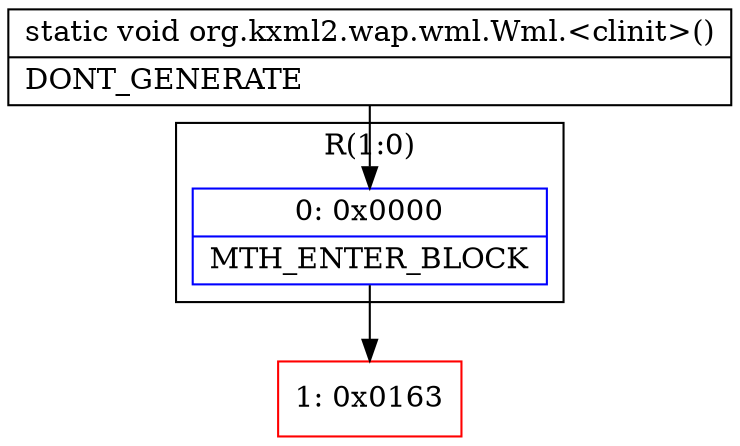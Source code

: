 digraph "CFG fororg.kxml2.wap.wml.Wml.\<clinit\>()V" {
subgraph cluster_Region_738221718 {
label = "R(1:0)";
node [shape=record,color=blue];
Node_0 [shape=record,label="{0\:\ 0x0000|MTH_ENTER_BLOCK\l}"];
}
Node_1 [shape=record,color=red,label="{1\:\ 0x0163}"];
MethodNode[shape=record,label="{static void org.kxml2.wap.wml.Wml.\<clinit\>()  | DONT_GENERATE\l}"];
MethodNode -> Node_0;
Node_0 -> Node_1;
}

